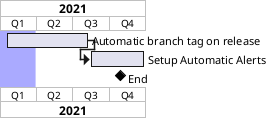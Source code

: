 {
  "sha1": "6bj390agx9odhdig2jji5773kw58no7",
  "insertion": {
    "when": "2024-05-30T20:48:20.922Z",
    "url": "https://github.com/plantuml/plantuml/pull/517>",
    "user": "plantuml@gmail.com"
  }
}
@startgantt
printscale quarterly

Project starts the 1st of january 2021
2021-01-01 to 2021-03-30 are colored in #AAAAFF

[Automatic branch tag on release] as [s1] starts 2021-01-15 and lasts 30 week
then [Setup Automatic Alerts] as [s2] lasts 20 week

[End] happens 300 days after start
@endgantt
